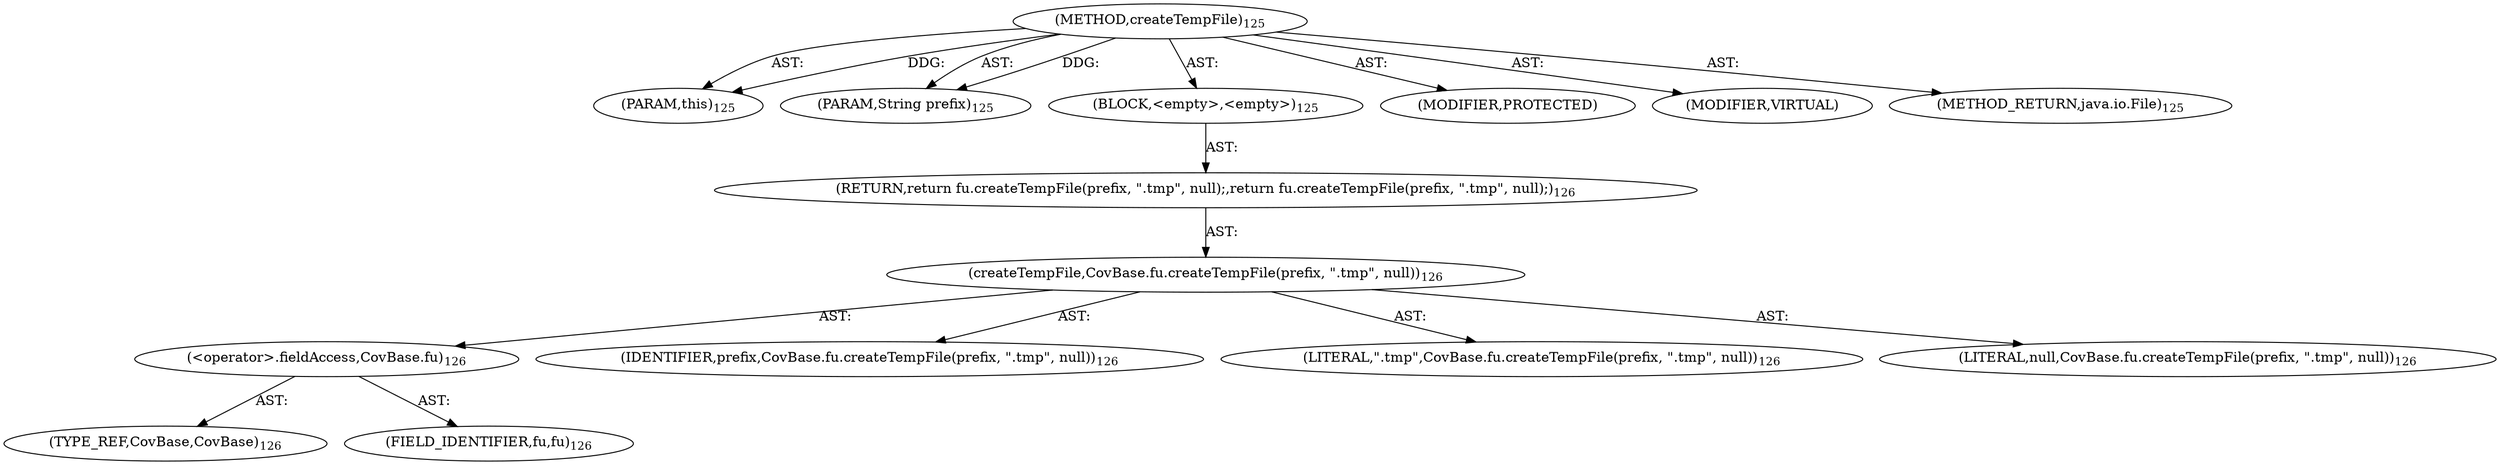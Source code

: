 digraph "createTempFile" {  
"111669149700" [label = <(METHOD,createTempFile)<SUB>125</SUB>> ]
"115964116998" [label = <(PARAM,this)<SUB>125</SUB>> ]
"115964116999" [label = <(PARAM,String prefix)<SUB>125</SUB>> ]
"25769803789" [label = <(BLOCK,&lt;empty&gt;,&lt;empty&gt;)<SUB>125</SUB>> ]
"146028888067" [label = <(RETURN,return fu.createTempFile(prefix, &quot;.tmp&quot;, null);,return fu.createTempFile(prefix, &quot;.tmp&quot;, null);)<SUB>126</SUB>> ]
"30064771120" [label = <(createTempFile,CovBase.fu.createTempFile(prefix, &quot;.tmp&quot;, null))<SUB>126</SUB>> ]
"30064771121" [label = <(&lt;operator&gt;.fieldAccess,CovBase.fu)<SUB>126</SUB>> ]
"180388626439" [label = <(TYPE_REF,CovBase,CovBase)<SUB>126</SUB>> ]
"55834574867" [label = <(FIELD_IDENTIFIER,fu,fu)<SUB>126</SUB>> ]
"68719476771" [label = <(IDENTIFIER,prefix,CovBase.fu.createTempFile(prefix, &quot;.tmp&quot;, null))<SUB>126</SUB>> ]
"90194313226" [label = <(LITERAL,&quot;.tmp&quot;,CovBase.fu.createTempFile(prefix, &quot;.tmp&quot;, null))<SUB>126</SUB>> ]
"90194313227" [label = <(LITERAL,null,CovBase.fu.createTempFile(prefix, &quot;.tmp&quot;, null))<SUB>126</SUB>> ]
"133143986190" [label = <(MODIFIER,PROTECTED)> ]
"133143986191" [label = <(MODIFIER,VIRTUAL)> ]
"128849018884" [label = <(METHOD_RETURN,java.io.File)<SUB>125</SUB>> ]
  "111669149700" -> "115964116998"  [ label = "AST: "] 
  "111669149700" -> "115964116999"  [ label = "AST: "] 
  "111669149700" -> "25769803789"  [ label = "AST: "] 
  "111669149700" -> "133143986190"  [ label = "AST: "] 
  "111669149700" -> "133143986191"  [ label = "AST: "] 
  "111669149700" -> "128849018884"  [ label = "AST: "] 
  "25769803789" -> "146028888067"  [ label = "AST: "] 
  "146028888067" -> "30064771120"  [ label = "AST: "] 
  "30064771120" -> "30064771121"  [ label = "AST: "] 
  "30064771120" -> "68719476771"  [ label = "AST: "] 
  "30064771120" -> "90194313226"  [ label = "AST: "] 
  "30064771120" -> "90194313227"  [ label = "AST: "] 
  "30064771121" -> "180388626439"  [ label = "AST: "] 
  "30064771121" -> "55834574867"  [ label = "AST: "] 
  "111669149700" -> "115964116998"  [ label = "DDG: "] 
  "111669149700" -> "115964116999"  [ label = "DDG: "] 
}
